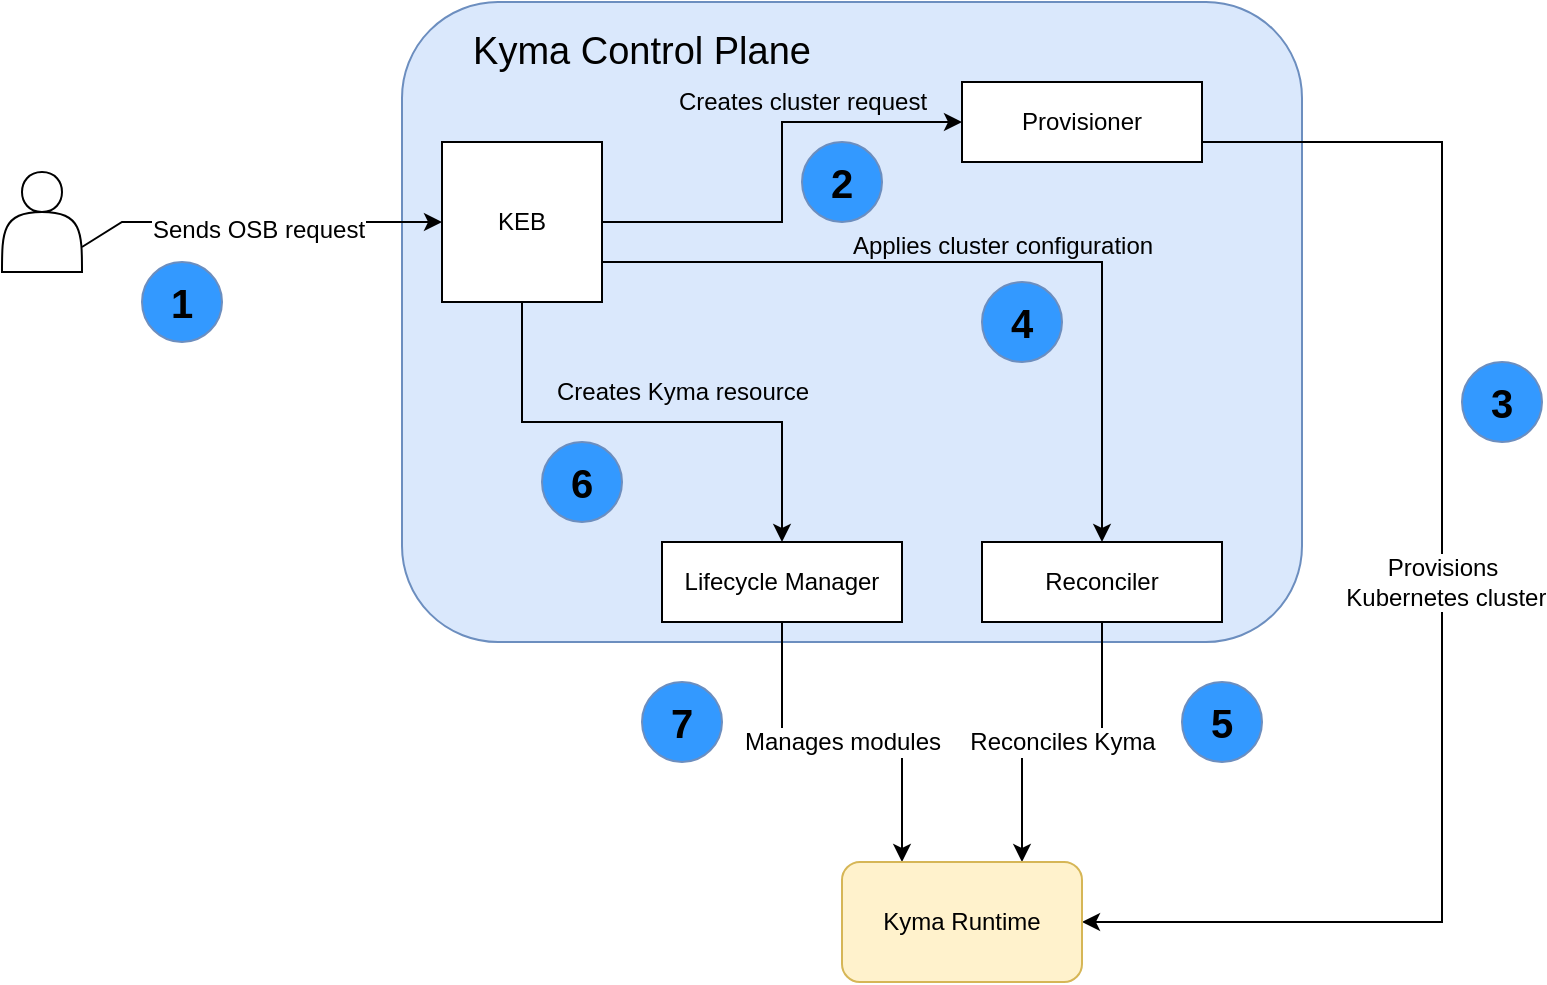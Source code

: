 <mxfile version="20.5.3" type="device"><diagram id="ZGsqVFqlMtBjAnkGU3Om" name="Page-1"><mxGraphModel dx="1960" dy="624" grid="1" gridSize="10" guides="1" tooltips="1" connect="1" arrows="1" fold="1" page="1" pageScale="1" pageWidth="827" pageHeight="1169" math="0" shadow="0"><root><mxCell id="0"/><mxCell id="1" parent="0"/><mxCell id="S4Y8JMquZLXTr6qlEGW4-5" value="" style="rounded=1;whiteSpace=wrap;html=1;align=left;fillColor=#dae8fc;strokeColor=#6c8ebf;" parent="1" vertex="1"><mxGeometry x="100" y="60" width="450" height="320" as="geometry"/></mxCell><mxCell id="S4Y8JMquZLXTr6qlEGW4-7" style="edgeStyle=orthogonalEdgeStyle;rounded=0;orthogonalLoop=1;jettySize=auto;html=1;exitX=1;exitY=0.5;exitDx=0;exitDy=0;fontSize=19;" parent="1" source="S4Y8JMquZLXTr6qlEGW4-1" target="S4Y8JMquZLXTr6qlEGW4-2" edge="1"><mxGeometry relative="1" as="geometry"/></mxCell><mxCell id="S4Y8JMquZLXTr6qlEGW4-11" value="Creates cluster request" style="edgeLabel;html=1;align=center;verticalAlign=middle;resizable=0;points=[];fontSize=12;labelBackgroundColor=none;" parent="S4Y8JMquZLXTr6qlEGW4-7" vertex="1" connectable="0"><mxGeometry x="0.033" y="-1" relative="1" as="geometry"><mxPoint x="9" y="-31" as="offset"/></mxGeometry></mxCell><mxCell id="S4Y8JMquZLXTr6qlEGW4-8" style="edgeStyle=orthogonalEdgeStyle;rounded=0;orthogonalLoop=1;jettySize=auto;html=1;exitX=0.5;exitY=1;exitDx=0;exitDy=0;entryX=0.5;entryY=0;entryDx=0;entryDy=0;fontSize=19;" parent="1" source="S4Y8JMquZLXTr6qlEGW4-1" target="S4Y8JMquZLXTr6qlEGW4-4" edge="1"><mxGeometry relative="1" as="geometry"/></mxCell><mxCell id="S4Y8JMquZLXTr6qlEGW4-10" value="Creates Kyma resource" style="edgeLabel;html=1;align=center;verticalAlign=middle;resizable=0;points=[];fontSize=12;labelBackgroundColor=none;" parent="S4Y8JMquZLXTr6qlEGW4-8" vertex="1" connectable="0"><mxGeometry x="0.04" y="2" relative="1" as="geometry"><mxPoint x="10" y="-13" as="offset"/></mxGeometry></mxCell><mxCell id="S4Y8JMquZLXTr6qlEGW4-9" value="&lt;font style=&quot;font-size: 12px;&quot;&gt;Applies cluster configuration&lt;/font&gt;" style="edgeStyle=orthogonalEdgeStyle;rounded=0;orthogonalLoop=1;jettySize=auto;html=1;exitX=1;exitY=0.75;exitDx=0;exitDy=0;entryX=0.5;entryY=0;entryDx=0;entryDy=0;fontSize=19;labelBackgroundColor=none;" parent="1" source="S4Y8JMquZLXTr6qlEGW4-1" target="S4Y8JMquZLXTr6qlEGW4-3" edge="1"><mxGeometry x="0.026" y="10" relative="1" as="geometry"><mxPoint as="offset"/></mxGeometry></mxCell><mxCell id="S4Y8JMquZLXTr6qlEGW4-1" value="KEB" style="whiteSpace=wrap;html=1;aspect=fixed;" parent="1" vertex="1"><mxGeometry x="120" y="130" width="80" height="80" as="geometry"/></mxCell><mxCell id="S4Y8JMquZLXTr6qlEGW4-14" value="Provisions&lt;br&gt;&amp;nbsp;Kubernetes cluster" style="edgeStyle=orthogonalEdgeStyle;rounded=0;orthogonalLoop=1;jettySize=auto;html=1;exitX=1;exitY=0.5;exitDx=0;exitDy=0;entryX=1;entryY=0.5;entryDx=0;entryDy=0;fontSize=12;" parent="1" source="S4Y8JMquZLXTr6qlEGW4-2" target="S4Y8JMquZLXTr6qlEGW4-12" edge="1"><mxGeometry relative="1" as="geometry"><Array as="points"><mxPoint x="500" y="130"/><mxPoint x="620" y="130"/><mxPoint x="620" y="520"/></Array></mxGeometry></mxCell><mxCell id="S4Y8JMquZLXTr6qlEGW4-2" value="Provisioner" style="rounded=0;whiteSpace=wrap;html=1;" parent="1" vertex="1"><mxGeometry x="380" y="100" width="120" height="40" as="geometry"/></mxCell><mxCell id="S4Y8JMquZLXTr6qlEGW4-16" value="Reconciles Kyma" style="edgeStyle=orthogonalEdgeStyle;rounded=0;orthogonalLoop=1;jettySize=auto;html=1;exitX=0.5;exitY=1;exitDx=0;exitDy=0;entryX=0.75;entryY=0;entryDx=0;entryDy=0;fontSize=12;" parent="1" source="S4Y8JMquZLXTr6qlEGW4-3" target="S4Y8JMquZLXTr6qlEGW4-12" edge="1"><mxGeometry relative="1" as="geometry"/></mxCell><mxCell id="S4Y8JMquZLXTr6qlEGW4-3" value="Reconciler" style="rounded=0;whiteSpace=wrap;html=1;" parent="1" vertex="1"><mxGeometry x="390" y="330" width="120" height="40" as="geometry"/></mxCell><mxCell id="S4Y8JMquZLXTr6qlEGW4-18" value="Manages modules" style="edgeStyle=orthogonalEdgeStyle;rounded=0;orthogonalLoop=1;jettySize=auto;html=1;exitX=0.5;exitY=1;exitDx=0;exitDy=0;entryX=0.25;entryY=0;entryDx=0;entryDy=0;fontSize=12;" parent="1" source="S4Y8JMquZLXTr6qlEGW4-4" target="S4Y8JMquZLXTr6qlEGW4-12" edge="1"><mxGeometry relative="1" as="geometry"/></mxCell><mxCell id="S4Y8JMquZLXTr6qlEGW4-4" value="Lifecycle Manager" style="rounded=0;whiteSpace=wrap;html=1;" parent="1" vertex="1"><mxGeometry x="230" y="330" width="120" height="40" as="geometry"/></mxCell><mxCell id="S4Y8JMquZLXTr6qlEGW4-6" value="Kyma Control Plane" style="text;html=1;strokeColor=none;fillColor=none;align=center;verticalAlign=middle;whiteSpace=wrap;rounded=0;fontSize=19;" parent="1" vertex="1"><mxGeometry x="130" y="70" width="180" height="30" as="geometry"/></mxCell><mxCell id="S4Y8JMquZLXTr6qlEGW4-12" value="Kyma Runtime" style="rounded=1;whiteSpace=wrap;html=1;fontSize=12;fillColor=#fff2cc;strokeColor=#d6b656;" parent="1" vertex="1"><mxGeometry x="320" y="490" width="120" height="60" as="geometry"/></mxCell><mxCell id="S4Y8JMquZLXTr6qlEGW4-19" value="&lt;font size=&quot;1&quot;&gt;&lt;b style=&quot;font-size: 20px;&quot;&gt;1&lt;/b&gt;&lt;/font&gt;" style="ellipse;whiteSpace=wrap;html=1;fontSize=12;fillColor=#3399FF;strokeColor=#6c8ebf;" parent="1" vertex="1"><mxGeometry x="-30" y="190" width="40" height="40" as="geometry"/></mxCell><mxCell id="S4Y8JMquZLXTr6qlEGW4-20" value="&lt;font size=&quot;1&quot;&gt;&lt;b style=&quot;font-size: 20px;&quot;&gt;2&lt;/b&gt;&lt;/font&gt;" style="ellipse;whiteSpace=wrap;html=1;fontSize=12;fillColor=#3399FF;strokeColor=#6c8ebf;" parent="1" vertex="1"><mxGeometry x="300" y="130" width="40" height="40" as="geometry"/></mxCell><mxCell id="S4Y8JMquZLXTr6qlEGW4-21" value="&lt;font size=&quot;1&quot;&gt;&lt;b style=&quot;font-size: 20px;&quot;&gt;4&lt;/b&gt;&lt;/font&gt;" style="ellipse;whiteSpace=wrap;html=1;fontSize=12;fillColor=#3399FF;strokeColor=#6c8ebf;" parent="1" vertex="1"><mxGeometry x="390" y="200" width="40" height="40" as="geometry"/></mxCell><mxCell id="S4Y8JMquZLXTr6qlEGW4-22" value="&lt;font size=&quot;1&quot;&gt;&lt;b style=&quot;font-size: 20px;&quot;&gt;3&lt;/b&gt;&lt;/font&gt;" style="ellipse;whiteSpace=wrap;html=1;fontSize=12;fillColor=#3399FF;strokeColor=#6c8ebf;" parent="1" vertex="1"><mxGeometry x="630" y="240" width="40" height="40" as="geometry"/></mxCell><mxCell id="S4Y8JMquZLXTr6qlEGW4-23" value="&lt;font size=&quot;1&quot;&gt;&lt;b style=&quot;font-size: 20px;&quot;&gt;5&lt;/b&gt;&lt;/font&gt;" style="ellipse;whiteSpace=wrap;html=1;fontSize=12;fillColor=#3399FF;strokeColor=#6c8ebf;" parent="1" vertex="1"><mxGeometry x="490" y="400" width="40" height="40" as="geometry"/></mxCell><mxCell id="S4Y8JMquZLXTr6qlEGW4-24" value="&lt;font size=&quot;1&quot;&gt;&lt;b style=&quot;font-size: 20px;&quot;&gt;7&lt;/b&gt;&lt;/font&gt;" style="ellipse;whiteSpace=wrap;html=1;fontSize=12;fillColor=#3399FF;strokeColor=#6c8ebf;" parent="1" vertex="1"><mxGeometry x="220" y="400" width="40" height="40" as="geometry"/></mxCell><mxCell id="S4Y8JMquZLXTr6qlEGW4-25" value="&lt;font size=&quot;1&quot;&gt;&lt;b style=&quot;font-size: 20px;&quot;&gt;6&lt;/b&gt;&lt;/font&gt;" style="ellipse;whiteSpace=wrap;html=1;fontSize=12;fillColor=#3399FF;strokeColor=#6c8ebf;" parent="1" vertex="1"><mxGeometry x="170" y="280" width="40" height="40" as="geometry"/></mxCell><mxCell id="S4Y8JMquZLXTr6qlEGW4-26" value="" style="shape=actor;whiteSpace=wrap;html=1;fontSize=20;" parent="1" vertex="1"><mxGeometry x="-100" y="145" width="40" height="50" as="geometry"/></mxCell><mxCell id="S4Y8JMquZLXTr6qlEGW4-27" value="&lt;font style=&quot;font-size: 12px;&quot;&gt;Sends OSB request&lt;/font&gt;" style="endArrow=classic;html=1;rounded=0;fontSize=20;exitX=1;exitY=0.75;exitDx=0;exitDy=0;entryX=0;entryY=0.5;entryDx=0;entryDy=0;" parent="1" source="S4Y8JMquZLXTr6qlEGW4-26" target="S4Y8JMquZLXTr6qlEGW4-1" edge="1"><mxGeometry width="50" height="50" relative="1" as="geometry"><mxPoint x="390" y="320" as="sourcePoint"/><mxPoint x="440" y="270" as="targetPoint"/><Array as="points"><mxPoint x="-40" y="170"/></Array></mxGeometry></mxCell></root></mxGraphModel></diagram></mxfile>